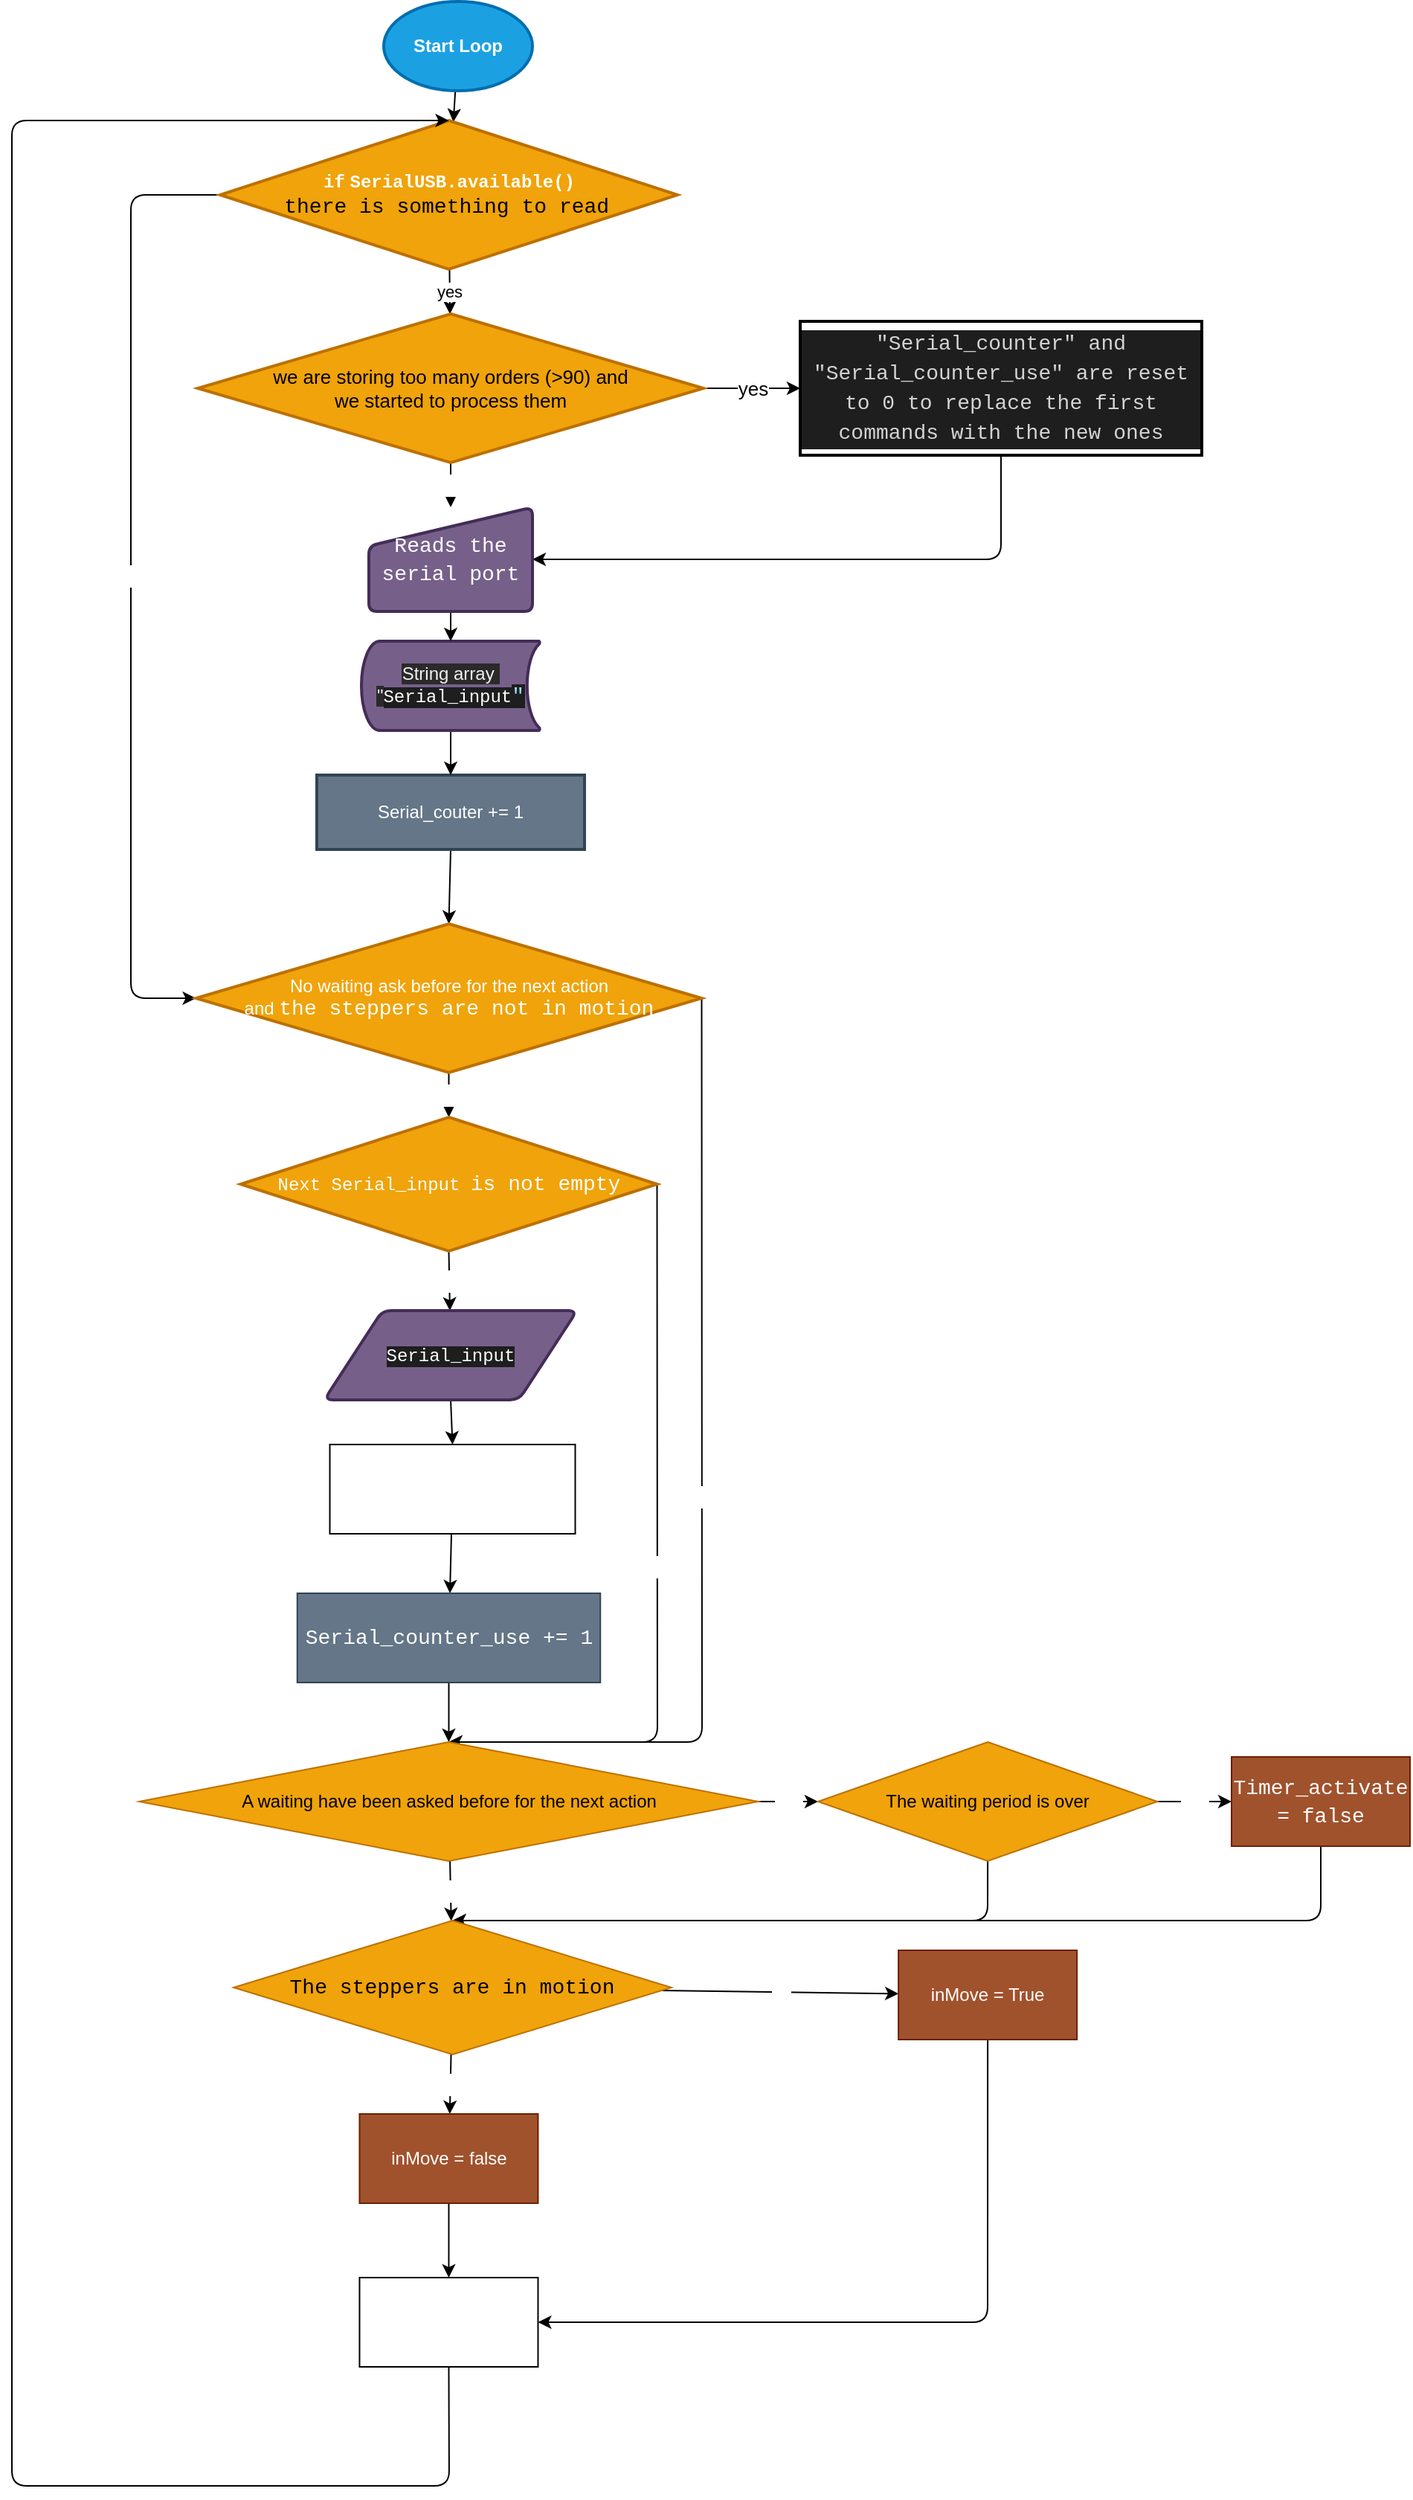 <mxfile>
    <diagram id="f-4OcCWED6R6jc--z0yt" name="Page-1">
        <mxGraphModel dx="1463" dy="1133" grid="1" gridSize="10" guides="1" tooltips="1" connect="1" arrows="1" fold="1" page="1" pageScale="1" pageWidth="850" pageHeight="1100" math="0" shadow="0">
            <root>
                <mxCell id="0"/>
                <mxCell id="1" parent="0"/>
                <mxCell id="5" value="" style="edgeStyle=none;html=1;" edge="1" parent="1" source="2" target="4">
                    <mxGeometry relative="1" as="geometry"/>
                </mxCell>
                <mxCell id="2" value="Start Loop" style="strokeWidth=2;html=1;shape=mxgraph.flowchart.start_1;whiteSpace=wrap;fillColor=#1ba1e2;strokeColor=#006EAF;shadow=0;fontStyle=1;fontColor=#ffffff;" vertex="1" parent="1">
                    <mxGeometry x="330" y="50" width="100" height="60" as="geometry"/>
                </mxCell>
                <mxCell id="8" value="yes" style="edgeStyle=none;html=1;" edge="1" parent="1" source="4" target="7">
                    <mxGeometry relative="1" as="geometry"/>
                </mxCell>
                <mxCell id="31" style="edgeStyle=none;html=1;exitX=0;exitY=0.5;exitDx=0;exitDy=0;entryX=0;entryY=0.5;entryDx=0;entryDy=0;entryPerimeter=0;fontSize=12;fontColor=#FFFFFF;" edge="1" parent="1" source="4" target="29">
                    <mxGeometry relative="1" as="geometry">
                        <Array as="points">
                            <mxPoint x="160" y="180"/>
                            <mxPoint x="160" y="720"/>
                        </Array>
                    </mxGeometry>
                </mxCell>
                <mxCell id="32" value="no" style="edgeLabel;html=1;align=center;verticalAlign=middle;resizable=0;points=[];fontSize=12;fontColor=#FFFFFF;" vertex="1" connectable="0" parent="31">
                    <mxGeometry x="-0.019" y="-4" relative="1" as="geometry">
                        <mxPoint as="offset"/>
                    </mxGeometry>
                </mxCell>
                <mxCell id="4" value="&lt;b&gt;&lt;font color=&quot;#ffffff&quot;&gt;&lt;span style=&quot;font-family: &amp;#34;consolas&amp;#34; , &amp;#34;courier new&amp;#34; , monospace&quot;&gt;if&lt;/span&gt;&amp;nbsp;&lt;span style=&quot;font-family: &amp;#34;consolas&amp;#34; , &amp;#34;courier new&amp;#34; , monospace&quot;&gt;SerialUSB&lt;/span&gt;&lt;span style=&quot;font-family: &amp;#34;consolas&amp;#34; , &amp;#34;courier new&amp;#34; , monospace&quot;&gt;.&lt;/span&gt;&lt;span style=&quot;font-family: &amp;#34;consolas&amp;#34; , &amp;#34;courier new&amp;#34; , monospace&quot;&gt;available&lt;/span&gt;&lt;span style=&quot;font-family: &amp;#34;consolas&amp;#34; , &amp;#34;courier new&amp;#34; , monospace&quot;&gt;()&lt;br&gt;&lt;/span&gt;&lt;/font&gt;&lt;/b&gt;&lt;span style=&quot;font-family: &amp;#34;consolas&amp;#34; , &amp;#34;courier new&amp;#34; , monospace ; font-size: 14px&quot;&gt;there is something to read&lt;/span&gt;&lt;b&gt;&amp;nbsp;&lt;/b&gt;&lt;b&gt;&lt;font color=&quot;#ffffff&quot;&gt;&lt;span style=&quot;font-family: &amp;#34;consolas&amp;#34; , &amp;#34;courier new&amp;#34; , monospace&quot;&gt;&lt;br&gt;&lt;/span&gt;&lt;/font&gt;&lt;/b&gt;" style="rhombus;whiteSpace=wrap;html=1;strokeWidth=2;fillColor=#f0a30a;fontColor=#000000;strokeColor=#BD7000;" vertex="1" parent="1">
                    <mxGeometry x="220" y="130" width="307.5" height="100" as="geometry"/>
                </mxCell>
                <mxCell id="11" value="yes" style="edgeStyle=none;html=1;exitX=1;exitY=0.5;exitDx=0;exitDy=0;entryX=0;entryY=0.5;entryDx=0;entryDy=0;fontSize=13;" edge="1" parent="1" source="7" target="9">
                    <mxGeometry relative="1" as="geometry"/>
                </mxCell>
                <mxCell id="23" value="no" style="edgeStyle=none;html=1;exitX=0.5;exitY=1;exitDx=0;exitDy=0;entryX=0.5;entryY=0;entryDx=0;entryDy=0;fontSize=12;fontColor=#FFFFFF;" edge="1" parent="1" source="7" target="22">
                    <mxGeometry relative="1" as="geometry"/>
                </mxCell>
                <mxCell id="7" value="&lt;font style=&quot;font-size: 13px&quot;&gt;we are storing too many orders (&amp;gt;90)&amp;nbsp;and &lt;br&gt;we started to process them&lt;/font&gt;" style="rhombus;whiteSpace=wrap;html=1;strokeWidth=2;fillColor=#f0a30a;fontColor=#000000;strokeColor=#BD7000;" vertex="1" parent="1">
                    <mxGeometry x="205" y="260" width="340" height="100" as="geometry"/>
                </mxCell>
                <mxCell id="26" style="edgeStyle=none;html=1;exitX=0.5;exitY=1;exitDx=0;exitDy=0;entryX=1;entryY=0.5;entryDx=0;entryDy=0;fontSize=12;fontColor=#FFFFFF;" edge="1" parent="1" source="9" target="22">
                    <mxGeometry relative="1" as="geometry">
                        <Array as="points">
                            <mxPoint x="745" y="425"/>
                        </Array>
                    </mxGeometry>
                </mxCell>
                <mxCell id="9" value="&lt;div style=&quot;background-color: rgb(30 , 30 , 30) ; line-height: 19px&quot;&gt;&lt;font color=&quot;#d4d4d4&quot; face=&quot;consolas, courier new, monospace&quot;&gt;&lt;span style=&quot;font-size: 14px&quot;&gt;&quot;Serial_counter&quot; and &quot;Serial_counter_use&quot; are reset to 0 to replace the first commands with the new ones&lt;/span&gt;&lt;/font&gt;&lt;br&gt;&lt;/div&gt;" style="whiteSpace=wrap;html=1;strokeWidth=2;" vertex="1" parent="1">
                    <mxGeometry x="610" y="265" width="270" height="90" as="geometry"/>
                </mxCell>
                <mxCell id="30" style="edgeStyle=none;html=1;exitX=0.5;exitY=1;exitDx=0;exitDy=0;entryX=0.5;entryY=0;entryDx=0;entryDy=0;entryPerimeter=0;fontSize=12;fontColor=#FFFFFF;" edge="1" parent="1" source="15" target="29">
                    <mxGeometry relative="1" as="geometry"/>
                </mxCell>
                <mxCell id="15" value="&lt;span style=&quot;color: rgb(255 , 255 , 255)&quot;&gt;Serial_couter += 1&lt;/span&gt;" style="whiteSpace=wrap;html=1;strokeWidth=2;fillColor=#647687;fontColor=#ffffff;strokeColor=#314354;" vertex="1" parent="1">
                    <mxGeometry x="285" y="570" width="180" height="50" as="geometry"/>
                </mxCell>
                <mxCell id="28" style="edgeStyle=none;html=1;exitX=0.5;exitY=1;exitDx=0;exitDy=0;exitPerimeter=0;entryX=0.5;entryY=0;entryDx=0;entryDy=0;fontSize=12;fontColor=#FFFFFF;" edge="1" parent="1" source="21" target="15">
                    <mxGeometry relative="1" as="geometry"/>
                </mxCell>
                <mxCell id="21" value="&lt;span style=&quot;color: rgb(240 , 240 , 240) ; font-family: &amp;#34;helvetica&amp;#34; ; font-size: 12px ; font-style: normal ; font-weight: 400 ; letter-spacing: normal ; text-align: center ; text-indent: 0px ; text-transform: none ; word-spacing: 0px ; background-color: rgb(42 , 42 , 42)&quot;&gt;String array&amp;nbsp; &quot;&lt;/span&gt;&lt;span style=&quot;color: rgb(240 , 240 , 240) ; font-size: 12px ; font-style: normal ; font-weight: 400 ; letter-spacing: normal ; text-align: center ; text-indent: 0px ; text-transform: none ; word-spacing: 0px ; background-color: rgb(30 , 30 , 30) ; font-family: &amp;#34;consolas&amp;#34; , &amp;#34;courier new&amp;#34; , monospace&quot;&gt;&lt;font color=&quot;#ffffff&quot;&gt;Serial_input&lt;/font&gt;&lt;/span&gt;&lt;span style=&quot;font-style: normal ; font-weight: 400 ; letter-spacing: normal ; text-align: center ; text-indent: 0px ; text-transform: none ; word-spacing: 0px ; color: rgb(156 , 220 , 254) ; background-color: rgb(30 , 30 , 30) ; font-family: &amp;#34;consolas&amp;#34; , &amp;#34;courier new&amp;#34; , monospace ; font-size: 14px&quot;&gt;&quot;&lt;/span&gt;" style="strokeWidth=2;html=1;shape=mxgraph.flowchart.stored_data;whiteSpace=wrap;shadow=0;fontSize=12;fontColor=#ffffff;fillColor=#76608a;strokeColor=#432D57;" vertex="1" parent="1">
                    <mxGeometry x="315" y="480" width="120" height="60" as="geometry"/>
                </mxCell>
                <mxCell id="27" style="edgeStyle=none;html=1;exitX=0.5;exitY=1;exitDx=0;exitDy=0;entryX=0.5;entryY=0;entryDx=0;entryDy=0;entryPerimeter=0;fontSize=12;fontColor=#FFFFFF;" edge="1" parent="1" source="22" target="21">
                    <mxGeometry relative="1" as="geometry"/>
                </mxCell>
                <mxCell id="22" value="&lt;p style=&quot;font-family: &amp;#34;consolas&amp;#34; , &amp;#34;courier new&amp;#34; , monospace ; font-size: 14px ; line-height: 19px&quot;&gt;Reads the&lt;br&gt;serial port&lt;/p&gt;" style="html=1;strokeWidth=2;shape=manualInput;whiteSpace=wrap;rounded=1;size=26;arcSize=11;shadow=0;fontSize=12;fontColor=#ffffff;fillColor=#76608a;strokeColor=#432D57;" vertex="1" parent="1">
                    <mxGeometry x="320" y="390" width="110" height="70" as="geometry"/>
                </mxCell>
                <mxCell id="T50aEVcokCgWjYUZ_jQx-34" value="yes" style="edgeStyle=none;html=1;fontSize=12;fontColor=#FFFFFF;" edge="1" parent="1" source="29" target="T50aEVcokCgWjYUZ_jQx-33">
                    <mxGeometry relative="1" as="geometry"/>
                </mxCell>
                <mxCell id="T50aEVcokCgWjYUZ_jQx-62" value="no" style="edgeStyle=none;html=1;exitX=1;exitY=0.5;exitDx=0;exitDy=0;exitPerimeter=0;entryX=0.5;entryY=0;entryDx=0;entryDy=0;fontSize=12;fontColor=#FFFFFF;" edge="1" parent="1" source="29" target="T50aEVcokCgWjYUZ_jQx-44">
                    <mxGeometry relative="1" as="geometry">
                        <Array as="points">
                            <mxPoint x="544" y="1220"/>
                        </Array>
                    </mxGeometry>
                </mxCell>
                <mxCell id="29" value="&lt;font color=&quot;#ffffff&quot;&gt;No waiting ask before for the next action&lt;br&gt;&lt;/font&gt;&lt;font color=&quot;#ffffff&quot;&gt;and&amp;nbsp;&lt;/font&gt;&lt;span style=&quot;font-family: &amp;#34;consolas&amp;#34; , &amp;#34;courier new&amp;#34; , monospace ; font-size: 14px&quot;&gt;&lt;font color=&quot;#ffffff&quot;&gt;the steppers are not in motion&lt;/font&gt;&lt;/span&gt;&lt;font color=&quot;#ffffff&quot;&gt;&lt;br&gt;&lt;/font&gt;" style="strokeWidth=2;html=1;shape=mxgraph.flowchart.decision;whiteSpace=wrap;shadow=0;labelBackgroundColor=none;fontSize=12;fontColor=#000000;fillColor=#f0a30a;strokeColor=#BD7000;" vertex="1" parent="1">
                    <mxGeometry x="203.75" y="670" width="340" height="100" as="geometry"/>
                </mxCell>
                <mxCell id="T50aEVcokCgWjYUZ_jQx-41" value="yes" style="edgeStyle=none;html=1;exitX=0.5;exitY=1;exitDx=0;exitDy=0;fontSize=12;fontColor=#FFFFFF;" edge="1" parent="1" source="T50aEVcokCgWjYUZ_jQx-33" target="T50aEVcokCgWjYUZ_jQx-37">
                    <mxGeometry relative="1" as="geometry"/>
                </mxCell>
                <mxCell id="T50aEVcokCgWjYUZ_jQx-63" value="no" style="edgeStyle=none;html=1;exitX=1;exitY=0.5;exitDx=0;exitDy=0;entryX=0.5;entryY=0;entryDx=0;entryDy=0;fontSize=12;fontColor=#FFFFFF;" edge="1" parent="1" source="T50aEVcokCgWjYUZ_jQx-33" target="T50aEVcokCgWjYUZ_jQx-44">
                    <mxGeometry relative="1" as="geometry">
                        <Array as="points">
                            <mxPoint x="514" y="1220"/>
                        </Array>
                    </mxGeometry>
                </mxCell>
                <mxCell id="T50aEVcokCgWjYUZ_jQx-33" value="&lt;span style=&quot;color: rgb(255 , 255 , 255) ; font-family: &amp;#34;consolas&amp;#34; , &amp;#34;courier new&amp;#34; , monospace&quot;&gt;Next Serial_input&amp;nbsp;&lt;/span&gt;&lt;span style=&quot;color: rgb(255 , 255 , 255) ; font-family: &amp;#34;consolas&amp;#34; , &amp;#34;courier new&amp;#34; , monospace ; font-size: 14px&quot;&gt;is not empty&lt;/span&gt;&lt;span style=&quot;color: rgb(255 , 255 , 255) ; font-family: &amp;#34;consolas&amp;#34; , &amp;#34;courier new&amp;#34; , monospace&quot;&gt;&lt;br&gt;&lt;/span&gt;" style="rhombus;whiteSpace=wrap;html=1;fontColor=#000000;strokeWidth=2;shadow=0;labelBackgroundColor=none;fillColor=#f0a30a;strokeColor=#BD7000;" vertex="1" parent="1">
                    <mxGeometry x="233.75" y="800" width="280" height="90" as="geometry"/>
                </mxCell>
                <mxCell id="T50aEVcokCgWjYUZ_jQx-40" style="edgeStyle=none;html=1;exitX=0.5;exitY=1;exitDx=0;exitDy=0;entryX=0.5;entryY=0;entryDx=0;entryDy=0;fontSize=12;fontColor=#FFFFFF;" edge="1" parent="1" source="T50aEVcokCgWjYUZ_jQx-37" target="T50aEVcokCgWjYUZ_jQx-39">
                    <mxGeometry relative="1" as="geometry"/>
                </mxCell>
                <mxCell id="T50aEVcokCgWjYUZ_jQx-37" value="&lt;span style=&quot;font-family: &amp;#34;consolas&amp;#34; , &amp;#34;courier new&amp;#34; , monospace ; background-color: rgb(30 , 30 , 30)&quot;&gt;Serial_input&lt;/span&gt;" style="shape=parallelogram;html=1;strokeWidth=2;perimeter=parallelogramPerimeter;whiteSpace=wrap;rounded=1;arcSize=12;size=0.23;shadow=0;labelBackgroundColor=none;fontSize=12;fontColor=#ffffff;fillColor=#76608a;strokeColor=#432D57;" vertex="1" parent="1">
                    <mxGeometry x="290" y="930" width="170" height="60" as="geometry"/>
                </mxCell>
                <mxCell id="T50aEVcokCgWjYUZ_jQx-43" value="" style="edgeStyle=none;html=1;fontSize=12;fontColor=#FFFFFF;" edge="1" parent="1" source="T50aEVcokCgWjYUZ_jQx-39" target="T50aEVcokCgWjYUZ_jQx-42">
                    <mxGeometry relative="1" as="geometry"/>
                </mxCell>
                <mxCell id="T50aEVcokCgWjYUZ_jQx-39" value="Process the next input data&amp;nbsp;&lt;br&gt;&lt;div style=&quot;font-family: &amp;#34;consolas&amp;#34; , &amp;#34;courier new&amp;#34; , monospace ; font-size: 14px ; line-height: 19px&quot;&gt;process_orders()&lt;/div&gt;" style="rounded=0;whiteSpace=wrap;html=1;shadow=0;labelBackgroundColor=none;fontSize=12;fontColor=#FFFFFF;strokeColor=default;" vertex="1" parent="1">
                    <mxGeometry x="293.75" y="1020" width="165" height="60" as="geometry"/>
                </mxCell>
                <mxCell id="T50aEVcokCgWjYUZ_jQx-45" value="" style="edgeStyle=none;html=1;fontSize=12;fontColor=#FFFFFF;" edge="1" parent="1" source="T50aEVcokCgWjYUZ_jQx-42" target="T50aEVcokCgWjYUZ_jQx-44">
                    <mxGeometry relative="1" as="geometry"/>
                </mxCell>
                <mxCell id="T50aEVcokCgWjYUZ_jQx-42" value="&lt;p style=&quot;font-family: &amp;#34;consolas&amp;#34; , &amp;#34;courier new&amp;#34; , monospace ; font-size: 14px ; line-height: 19px&quot;&gt;Serial_counter_use += 1&lt;/p&gt;" style="whiteSpace=wrap;html=1;fontColor=#ffffff;rounded=0;shadow=0;labelBackgroundColor=none;fillColor=#647687;strokeColor=#314354;" vertex="1" parent="1">
                    <mxGeometry x="271.87" y="1120" width="203.75" height="60" as="geometry"/>
                </mxCell>
                <mxCell id="T50aEVcokCgWjYUZ_jQx-47" value="yes" style="edgeStyle=none;html=1;fontSize=12;fontColor=#FFFFFF;" edge="1" parent="1" source="T50aEVcokCgWjYUZ_jQx-44" target="T50aEVcokCgWjYUZ_jQx-46">
                    <mxGeometry relative="1" as="geometry"/>
                </mxCell>
                <mxCell id="T50aEVcokCgWjYUZ_jQx-52" value="no" style="edgeStyle=none;html=1;fontSize=12;fontColor=#FFFFFF;" edge="1" parent="1" source="T50aEVcokCgWjYUZ_jQx-44" target="T50aEVcokCgWjYUZ_jQx-51">
                    <mxGeometry relative="1" as="geometry"/>
                </mxCell>
                <mxCell id="T50aEVcokCgWjYUZ_jQx-44" value="A waiting have been asked before for the next action" style="rhombus;whiteSpace=wrap;html=1;fontColor=#000000;rounded=0;shadow=0;labelBackgroundColor=none;fillColor=#f0a30a;strokeColor=#BD7000;" vertex="1" parent="1">
                    <mxGeometry x="165.61" y="1220" width="416.26" height="80" as="geometry"/>
                </mxCell>
                <mxCell id="T50aEVcokCgWjYUZ_jQx-49" value="yes" style="edgeStyle=none;html=1;fontSize=12;fontColor=#FFFFFF;" edge="1" parent="1" source="T50aEVcokCgWjYUZ_jQx-46" target="T50aEVcokCgWjYUZ_jQx-48">
                    <mxGeometry relative="1" as="geometry"/>
                </mxCell>
                <mxCell id="T50aEVcokCgWjYUZ_jQx-57" style="edgeStyle=none;html=1;exitX=0.5;exitY=1;exitDx=0;exitDy=0;entryX=0.5;entryY=0;entryDx=0;entryDy=0;fontSize=12;fontColor=#FFFFFF;" edge="1" parent="1" source="T50aEVcokCgWjYUZ_jQx-46" target="T50aEVcokCgWjYUZ_jQx-51">
                    <mxGeometry relative="1" as="geometry">
                        <Array as="points">
                            <mxPoint x="736" y="1340"/>
                        </Array>
                    </mxGeometry>
                </mxCell>
                <mxCell id="T50aEVcokCgWjYUZ_jQx-46" value="The waiting period is over" style="rhombus;whiteSpace=wrap;html=1;fontColor=#000000;rounded=0;shadow=0;labelBackgroundColor=none;fillColor=#f0a30a;strokeColor=#BD7000;" vertex="1" parent="1">
                    <mxGeometry x="622" y="1220" width="228.13" height="80" as="geometry"/>
                </mxCell>
                <mxCell id="T50aEVcokCgWjYUZ_jQx-58" style="edgeStyle=none;html=1;exitX=0.5;exitY=1;exitDx=0;exitDy=0;fontSize=12;fontColor=#FFFFFF;entryX=0.5;entryY=0;entryDx=0;entryDy=0;" edge="1" parent="1" source="T50aEVcokCgWjYUZ_jQx-48" target="T50aEVcokCgWjYUZ_jQx-51">
                    <mxGeometry relative="1" as="geometry">
                        <mxPoint x="730" y="1340" as="targetPoint"/>
                        <Array as="points">
                            <mxPoint x="960" y="1340"/>
                        </Array>
                    </mxGeometry>
                </mxCell>
                <mxCell id="T50aEVcokCgWjYUZ_jQx-48" value="&lt;p style=&quot;font-family: &amp;#34;consolas&amp;#34; , &amp;#34;courier new&amp;#34; , monospace ; font-size: 14px ; line-height: 19px&quot;&gt;Timer_activate = false&lt;/p&gt;" style="whiteSpace=wrap;html=1;fontColor=#ffffff;rounded=0;shadow=0;labelBackgroundColor=none;fillColor=#a0522d;strokeColor=#6D1F00;" vertex="1" parent="1">
                    <mxGeometry x="900.005" y="1230" width="120" height="60" as="geometry"/>
                </mxCell>
                <mxCell id="T50aEVcokCgWjYUZ_jQx-54" value="yes" style="edgeStyle=none;html=1;fontSize=12;fontColor=#FFFFFF;" edge="1" parent="1" source="T50aEVcokCgWjYUZ_jQx-51" target="T50aEVcokCgWjYUZ_jQx-53">
                    <mxGeometry relative="1" as="geometry"/>
                </mxCell>
                <mxCell id="T50aEVcokCgWjYUZ_jQx-56" value="no" style="edgeStyle=none;html=1;fontSize=12;fontColor=#FFFFFF;" edge="1" parent="1" source="T50aEVcokCgWjYUZ_jQx-51" target="T50aEVcokCgWjYUZ_jQx-55">
                    <mxGeometry relative="1" as="geometry"/>
                </mxCell>
                <mxCell id="T50aEVcokCgWjYUZ_jQx-51" value="&lt;p style=&quot;font-family: &amp;#34;consolas&amp;#34; , &amp;#34;courier new&amp;#34; , monospace ; font-size: 14px ; line-height: 19px&quot;&gt;The steppers are in motion&lt;/p&gt;" style="rhombus;whiteSpace=wrap;html=1;fontColor=#000000;rounded=0;shadow=0;labelBackgroundColor=none;fillColor=#f0a30a;strokeColor=#BD7000;" vertex="1" parent="1">
                    <mxGeometry x="229.06" y="1340" width="294.39" height="90" as="geometry"/>
                </mxCell>
                <mxCell id="T50aEVcokCgWjYUZ_jQx-60" value="" style="edgeStyle=none;html=1;fontSize=12;fontColor=#FFFFFF;" edge="1" parent="1" source="T50aEVcokCgWjYUZ_jQx-53" target="T50aEVcokCgWjYUZ_jQx-59">
                    <mxGeometry relative="1" as="geometry"/>
                </mxCell>
                <mxCell id="T50aEVcokCgWjYUZ_jQx-53" value="inMove = false" style="whiteSpace=wrap;html=1;fontColor=#ffffff;rounded=0;shadow=0;labelBackgroundColor=none;fillColor=#a0522d;strokeColor=#6D1F00;" vertex="1" parent="1">
                    <mxGeometry x="313.735" y="1470" width="120" height="60" as="geometry"/>
                </mxCell>
                <mxCell id="T50aEVcokCgWjYUZ_jQx-61" style="edgeStyle=none;html=1;exitX=0.5;exitY=1;exitDx=0;exitDy=0;entryX=1;entryY=0.5;entryDx=0;entryDy=0;fontSize=12;fontColor=#FFFFFF;" edge="1" parent="1" source="T50aEVcokCgWjYUZ_jQx-55" target="T50aEVcokCgWjYUZ_jQx-59">
                    <mxGeometry relative="1" as="geometry">
                        <Array as="points">
                            <mxPoint x="736" y="1610"/>
                        </Array>
                    </mxGeometry>
                </mxCell>
                <mxCell id="T50aEVcokCgWjYUZ_jQx-55" value="inMove = True" style="whiteSpace=wrap;html=1;fontColor=#ffffff;rounded=0;shadow=0;labelBackgroundColor=none;fillColor=#a0522d;strokeColor=#6D1F00;" vertex="1" parent="1">
                    <mxGeometry x="676.065" y="1360" width="120" height="60" as="geometry"/>
                </mxCell>
                <mxCell id="T50aEVcokCgWjYUZ_jQx-64" style="edgeStyle=none;html=1;exitX=0.5;exitY=1;exitDx=0;exitDy=0;fontSize=12;fontColor=#FFFFFF;entryX=0.5;entryY=0;entryDx=0;entryDy=0;" edge="1" parent="1" source="T50aEVcokCgWjYUZ_jQx-59" target="4">
                    <mxGeometry relative="1" as="geometry">
                        <mxPoint x="80" y="120" as="targetPoint"/>
                        <Array as="points">
                            <mxPoint x="374" y="1720"/>
                            <mxPoint x="80" y="1720"/>
                            <mxPoint x="80" y="130"/>
                        </Array>
                    </mxGeometry>
                </mxCell>
                <mxCell id="T50aEVcokCgWjYUZ_jQx-59" value="Run the steppers" style="whiteSpace=wrap;html=1;fontColor=#FFFFFF;rounded=0;shadow=0;labelBackgroundColor=none;" vertex="1" parent="1">
                    <mxGeometry x="313.735" y="1580" width="120" height="60" as="geometry"/>
                </mxCell>
            </root>
        </mxGraphModel>
    </diagram>
    <diagram id="KIxj4HWN35iXXTfe72I-" name="Page-2">
        <mxGraphModel dx="878" dy="680" grid="1" gridSize="10" guides="1" tooltips="1" connect="1" arrows="1" fold="1" page="1" pageScale="1" pageWidth="850" pageHeight="1100" math="0" shadow="0">
            <root>
                <mxCell id="MVSZyjxfd7O8D1zOzFvq-0"/>
                <mxCell id="MVSZyjxfd7O8D1zOzFvq-1" parent="MVSZyjxfd7O8D1zOzFvq-0"/>
            </root>
        </mxGraphModel>
    </diagram>
</mxfile>